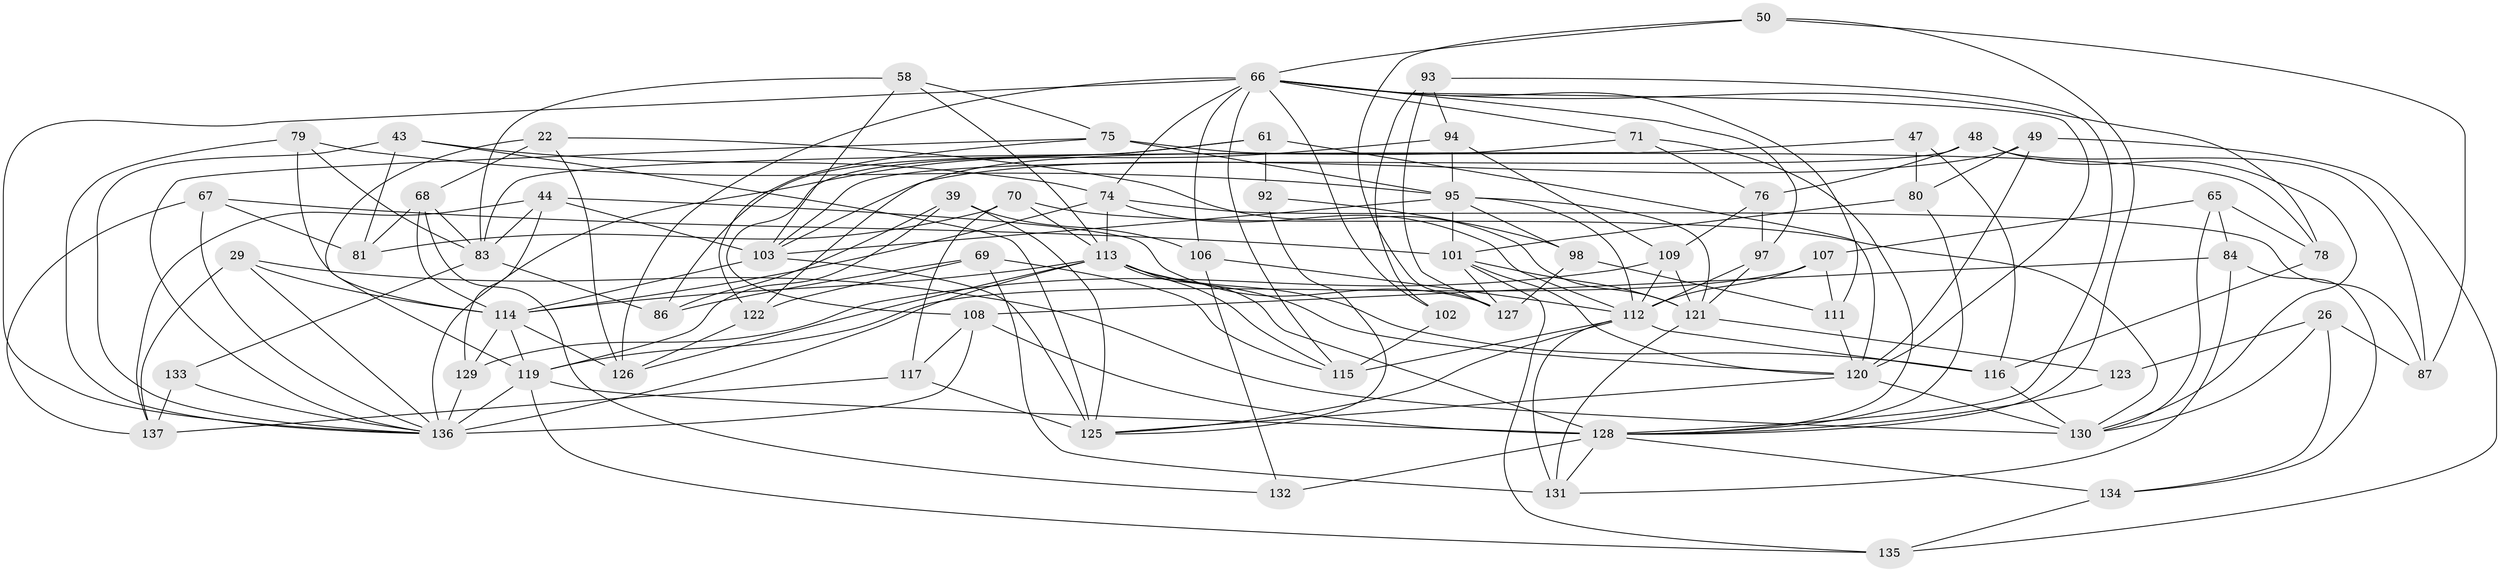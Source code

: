 // original degree distribution, {4: 1.0}
// Generated by graph-tools (version 1.1) at 2025/56/03/09/25 04:56:27]
// undirected, 68 vertices, 174 edges
graph export_dot {
graph [start="1"]
  node [color=gray90,style=filled];
  22;
  26 [super="+20"];
  29;
  39;
  43;
  44 [super="+33"];
  47;
  48;
  49;
  50;
  58;
  61;
  65;
  66 [super="+37+57"];
  67;
  68 [super="+55"];
  69;
  70;
  71;
  74 [super="+72"];
  75 [super="+38"];
  76;
  78;
  79;
  80 [super="+21"];
  81;
  83 [super="+8+59"];
  84;
  86;
  87;
  92;
  93;
  94;
  95 [super="+73"];
  97;
  98 [super="+77"];
  101 [super="+63"];
  102;
  103 [super="+16"];
  106;
  107;
  108 [super="+88"];
  109 [super="+89"];
  111;
  112 [super="+10+36+27"];
  113 [super="+9+45+99+46"];
  114 [super="+3+52+104"];
  115 [super="+90"];
  116 [super="+40"];
  117;
  119 [super="+96+100"];
  120 [super="+6+18"];
  121 [super="+19+91"];
  122;
  123;
  125 [super="+105"];
  126 [super="+60"];
  127 [super="+56"];
  128 [super="+12+85+118+110"];
  129 [super="+53"];
  130 [super="+5+23"];
  131 [super="+124"];
  132;
  133;
  134 [super="+62"];
  135;
  136 [super="+2+41+4+28+82"];
  137 [super="+7"];
  22 -- 68;
  22 -- 126;
  22 -- 121;
  22 -- 119;
  26 -- 130;
  26 -- 123 [weight=2];
  26 -- 134 [weight=2];
  26 -- 87;
  29 -- 114;
  29 -- 137;
  29 -- 136;
  29 -- 130;
  39 -- 106;
  39 -- 86;
  39 -- 125;
  39 -- 119;
  43 -- 81;
  43 -- 125;
  43 -- 136;
  43 -- 74;
  44 -- 137;
  44 -- 83;
  44 -- 129;
  44 -- 103;
  44 -- 127 [weight=2];
  47 -- 80 [weight=2];
  47 -- 116;
  47 -- 83;
  48 -- 87;
  48 -- 76;
  48 -- 130;
  48 -- 103;
  49 -- 120;
  49 -- 135;
  49 -- 80;
  49 -- 103;
  50 -- 87;
  50 -- 128;
  50 -- 127;
  50 -- 66;
  58 -- 75;
  58 -- 83;
  58 -- 113;
  58 -- 103;
  61 -- 92;
  61 -- 86;
  61 -- 120;
  61 -- 108;
  65 -- 84;
  65 -- 107;
  65 -- 78;
  65 -- 130;
  66 -- 106;
  66 -- 120;
  66 -- 74 [weight=3];
  66 -- 102;
  66 -- 71;
  66 -- 97;
  66 -- 136;
  66 -- 78;
  66 -- 111;
  66 -- 115;
  66 -- 126;
  67 -- 101;
  67 -- 81;
  67 -- 137;
  67 -- 136;
  68 -- 132;
  68 -- 83 [weight=2];
  68 -- 81;
  68 -- 114;
  69 -- 131;
  69 -- 122;
  69 -- 86;
  69 -- 115;
  70 -- 81;
  70 -- 130;
  70 -- 117;
  70 -- 113;
  71 -- 122;
  71 -- 76;
  71 -- 128;
  74 -- 114 [weight=3];
  74 -- 113;
  74 -- 112;
  74 -- 87;
  75 -- 78;
  75 -- 95 [weight=2];
  75 -- 136;
  75 -- 122;
  76 -- 97;
  76 -- 109;
  78 -- 116;
  79 -- 95;
  79 -- 114;
  79 -- 136;
  79 -- 83;
  80 -- 101 [weight=2];
  80 -- 128;
  83 -- 86;
  83 -- 133;
  84 -- 108;
  84 -- 131;
  84 -- 134;
  92 -- 125;
  92 -- 98 [weight=2];
  93 -- 102;
  93 -- 94;
  93 -- 128;
  93 -- 127;
  94 -- 109;
  94 -- 95;
  94 -- 136;
  95 -- 98 [weight=2];
  95 -- 103;
  95 -- 112;
  95 -- 121;
  95 -- 101;
  97 -- 112;
  97 -- 121;
  98 -- 127;
  98 -- 111;
  101 -- 127;
  101 -- 135;
  101 -- 120;
  101 -- 121;
  102 -- 115 [weight=2];
  103 -- 125 [weight=2];
  103 -- 114;
  106 -- 132;
  106 -- 112;
  107 -- 111;
  107 -- 119;
  107 -- 112;
  108 -- 136;
  108 -- 128 [weight=4];
  108 -- 117;
  109 -- 112;
  109 -- 129 [weight=2];
  109 -- 121;
  111 -- 120;
  112 -- 116;
  112 -- 115;
  112 -- 131;
  112 -- 125;
  113 -- 136 [weight=2];
  113 -- 116;
  113 -- 126;
  113 -- 128 [weight=2];
  113 -- 115;
  113 -- 120;
  113 -- 114;
  114 -- 126 [weight=2];
  114 -- 119;
  114 -- 129;
  116 -- 130 [weight=2];
  117 -- 137;
  117 -- 125;
  119 -- 135;
  119 -- 136 [weight=3];
  119 -- 128 [weight=2];
  120 -- 130;
  120 -- 125;
  121 -- 131 [weight=2];
  121 -- 123;
  122 -- 126;
  123 -- 128;
  128 -- 134 [weight=2];
  128 -- 132 [weight=2];
  128 -- 131;
  129 -- 136 [weight=2];
  133 -- 137 [weight=2];
  133 -- 136;
  134 -- 135;
}

